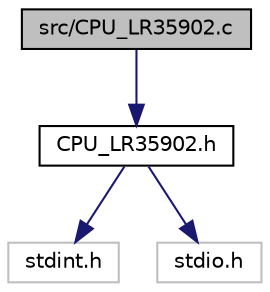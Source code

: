 digraph "src/CPU_LR35902.c"
{
 // LATEX_PDF_SIZE
  edge [fontname="Helvetica",fontsize="10",labelfontname="Helvetica",labelfontsize="10"];
  node [fontname="Helvetica",fontsize="10",shape=record];
  Node1 [label="src/CPU_LR35902.c",height=0.2,width=0.4,color="black", fillcolor="grey75", style="filled", fontcolor="black",tooltip="Implementation file for LR35902 CPU emulator."];
  Node1 -> Node2 [color="midnightblue",fontsize="10",style="solid",fontname="Helvetica"];
  Node2 [label="CPU_LR35902.h",height=0.2,width=0.4,color="black", fillcolor="white", style="filled",URL="$CPU__LR35902_8h.html",tooltip="Header file for LR35902 CPU emulator."];
  Node2 -> Node3 [color="midnightblue",fontsize="10",style="solid",fontname="Helvetica"];
  Node3 [label="stdint.h",height=0.2,width=0.4,color="grey75", fillcolor="white", style="filled",tooltip=" "];
  Node2 -> Node4 [color="midnightblue",fontsize="10",style="solid",fontname="Helvetica"];
  Node4 [label="stdio.h",height=0.2,width=0.4,color="grey75", fillcolor="white", style="filled",tooltip=" "];
}
